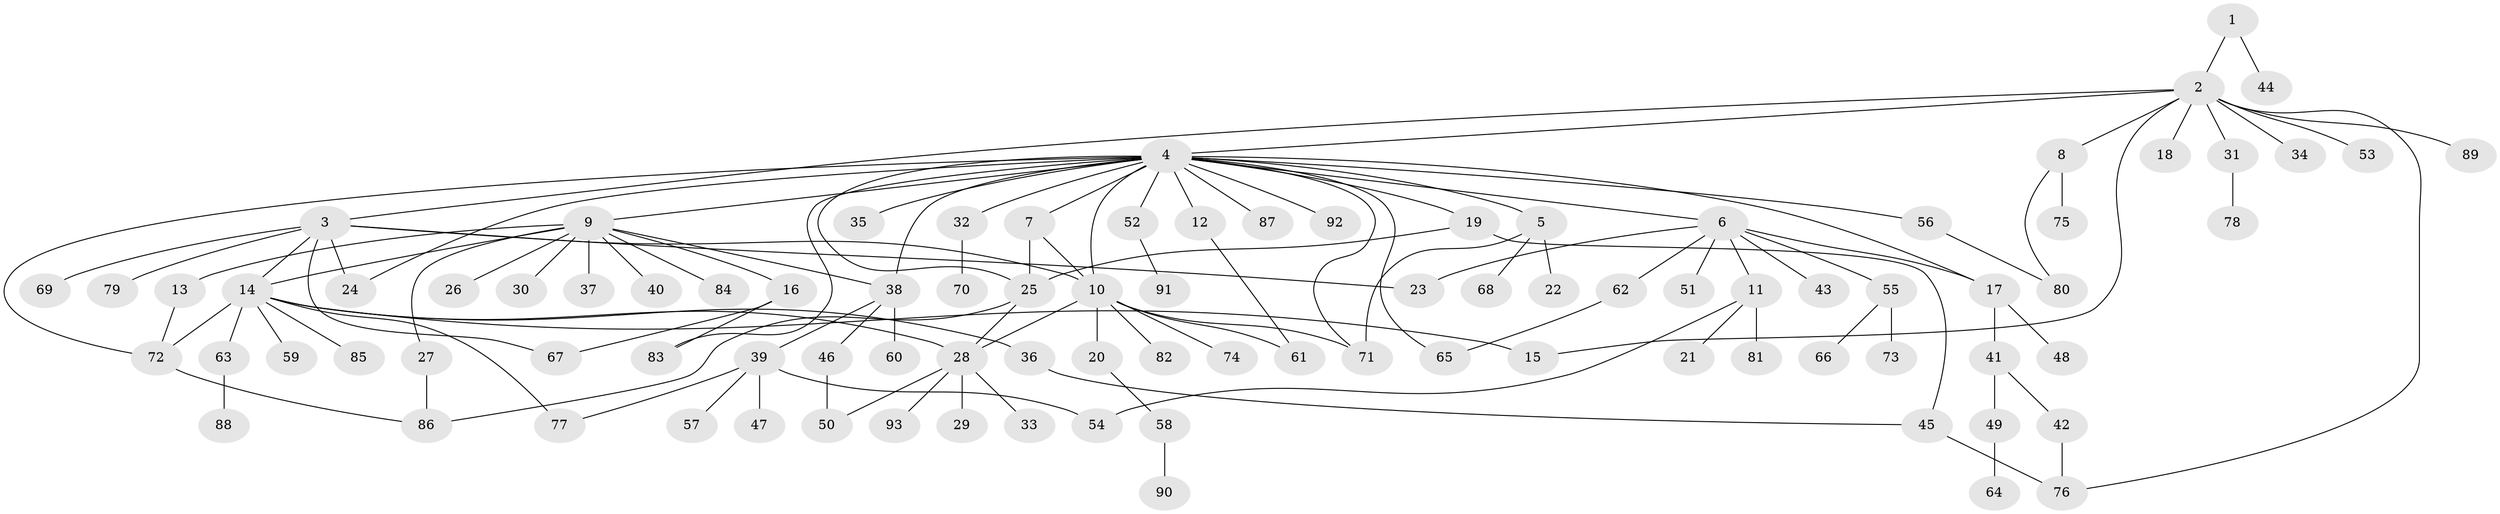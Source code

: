 // coarse degree distribution, {1: 0.8888888888888888, 10: 0.037037037037037035, 4: 0.037037037037037035, 14: 0.037037037037037035}
// Generated by graph-tools (version 1.1) at 2025/50/03/04/25 21:50:49]
// undirected, 93 vertices, 121 edges
graph export_dot {
graph [start="1"]
  node [color=gray90,style=filled];
  1;
  2;
  3;
  4;
  5;
  6;
  7;
  8;
  9;
  10;
  11;
  12;
  13;
  14;
  15;
  16;
  17;
  18;
  19;
  20;
  21;
  22;
  23;
  24;
  25;
  26;
  27;
  28;
  29;
  30;
  31;
  32;
  33;
  34;
  35;
  36;
  37;
  38;
  39;
  40;
  41;
  42;
  43;
  44;
  45;
  46;
  47;
  48;
  49;
  50;
  51;
  52;
  53;
  54;
  55;
  56;
  57;
  58;
  59;
  60;
  61;
  62;
  63;
  64;
  65;
  66;
  67;
  68;
  69;
  70;
  71;
  72;
  73;
  74;
  75;
  76;
  77;
  78;
  79;
  80;
  81;
  82;
  83;
  84;
  85;
  86;
  87;
  88;
  89;
  90;
  91;
  92;
  93;
  1 -- 2;
  1 -- 44;
  2 -- 3;
  2 -- 4;
  2 -- 8;
  2 -- 15;
  2 -- 18;
  2 -- 31;
  2 -- 34;
  2 -- 53;
  2 -- 76;
  2 -- 89;
  3 -- 10;
  3 -- 14;
  3 -- 23;
  3 -- 24;
  3 -- 67;
  3 -- 69;
  3 -- 79;
  4 -- 5;
  4 -- 6;
  4 -- 7;
  4 -- 9;
  4 -- 10;
  4 -- 12;
  4 -- 17;
  4 -- 19;
  4 -- 24;
  4 -- 25;
  4 -- 32;
  4 -- 35;
  4 -- 38;
  4 -- 52;
  4 -- 56;
  4 -- 65;
  4 -- 71;
  4 -- 72;
  4 -- 83;
  4 -- 87;
  4 -- 92;
  5 -- 22;
  5 -- 68;
  5 -- 71;
  6 -- 11;
  6 -- 17;
  6 -- 23;
  6 -- 43;
  6 -- 51;
  6 -- 55;
  6 -- 62;
  7 -- 10;
  7 -- 25;
  8 -- 75;
  8 -- 80;
  9 -- 13;
  9 -- 14;
  9 -- 16;
  9 -- 26;
  9 -- 27;
  9 -- 30;
  9 -- 37;
  9 -- 38;
  9 -- 40;
  9 -- 84;
  10 -- 20;
  10 -- 28;
  10 -- 61;
  10 -- 71;
  10 -- 74;
  10 -- 82;
  11 -- 21;
  11 -- 54;
  11 -- 81;
  12 -- 61;
  13 -- 72;
  14 -- 15;
  14 -- 28;
  14 -- 36;
  14 -- 59;
  14 -- 63;
  14 -- 72;
  14 -- 77;
  14 -- 85;
  16 -- 67;
  16 -- 83;
  17 -- 41;
  17 -- 48;
  19 -- 25;
  19 -- 45;
  20 -- 58;
  25 -- 28;
  25 -- 86;
  27 -- 86;
  28 -- 29;
  28 -- 33;
  28 -- 50;
  28 -- 93;
  31 -- 78;
  32 -- 70;
  36 -- 45;
  38 -- 39;
  38 -- 46;
  38 -- 60;
  39 -- 47;
  39 -- 54;
  39 -- 57;
  39 -- 77;
  41 -- 42;
  41 -- 49;
  42 -- 76;
  45 -- 76;
  46 -- 50;
  49 -- 64;
  52 -- 91;
  55 -- 66;
  55 -- 73;
  56 -- 80;
  58 -- 90;
  62 -- 65;
  63 -- 88;
  72 -- 86;
}
